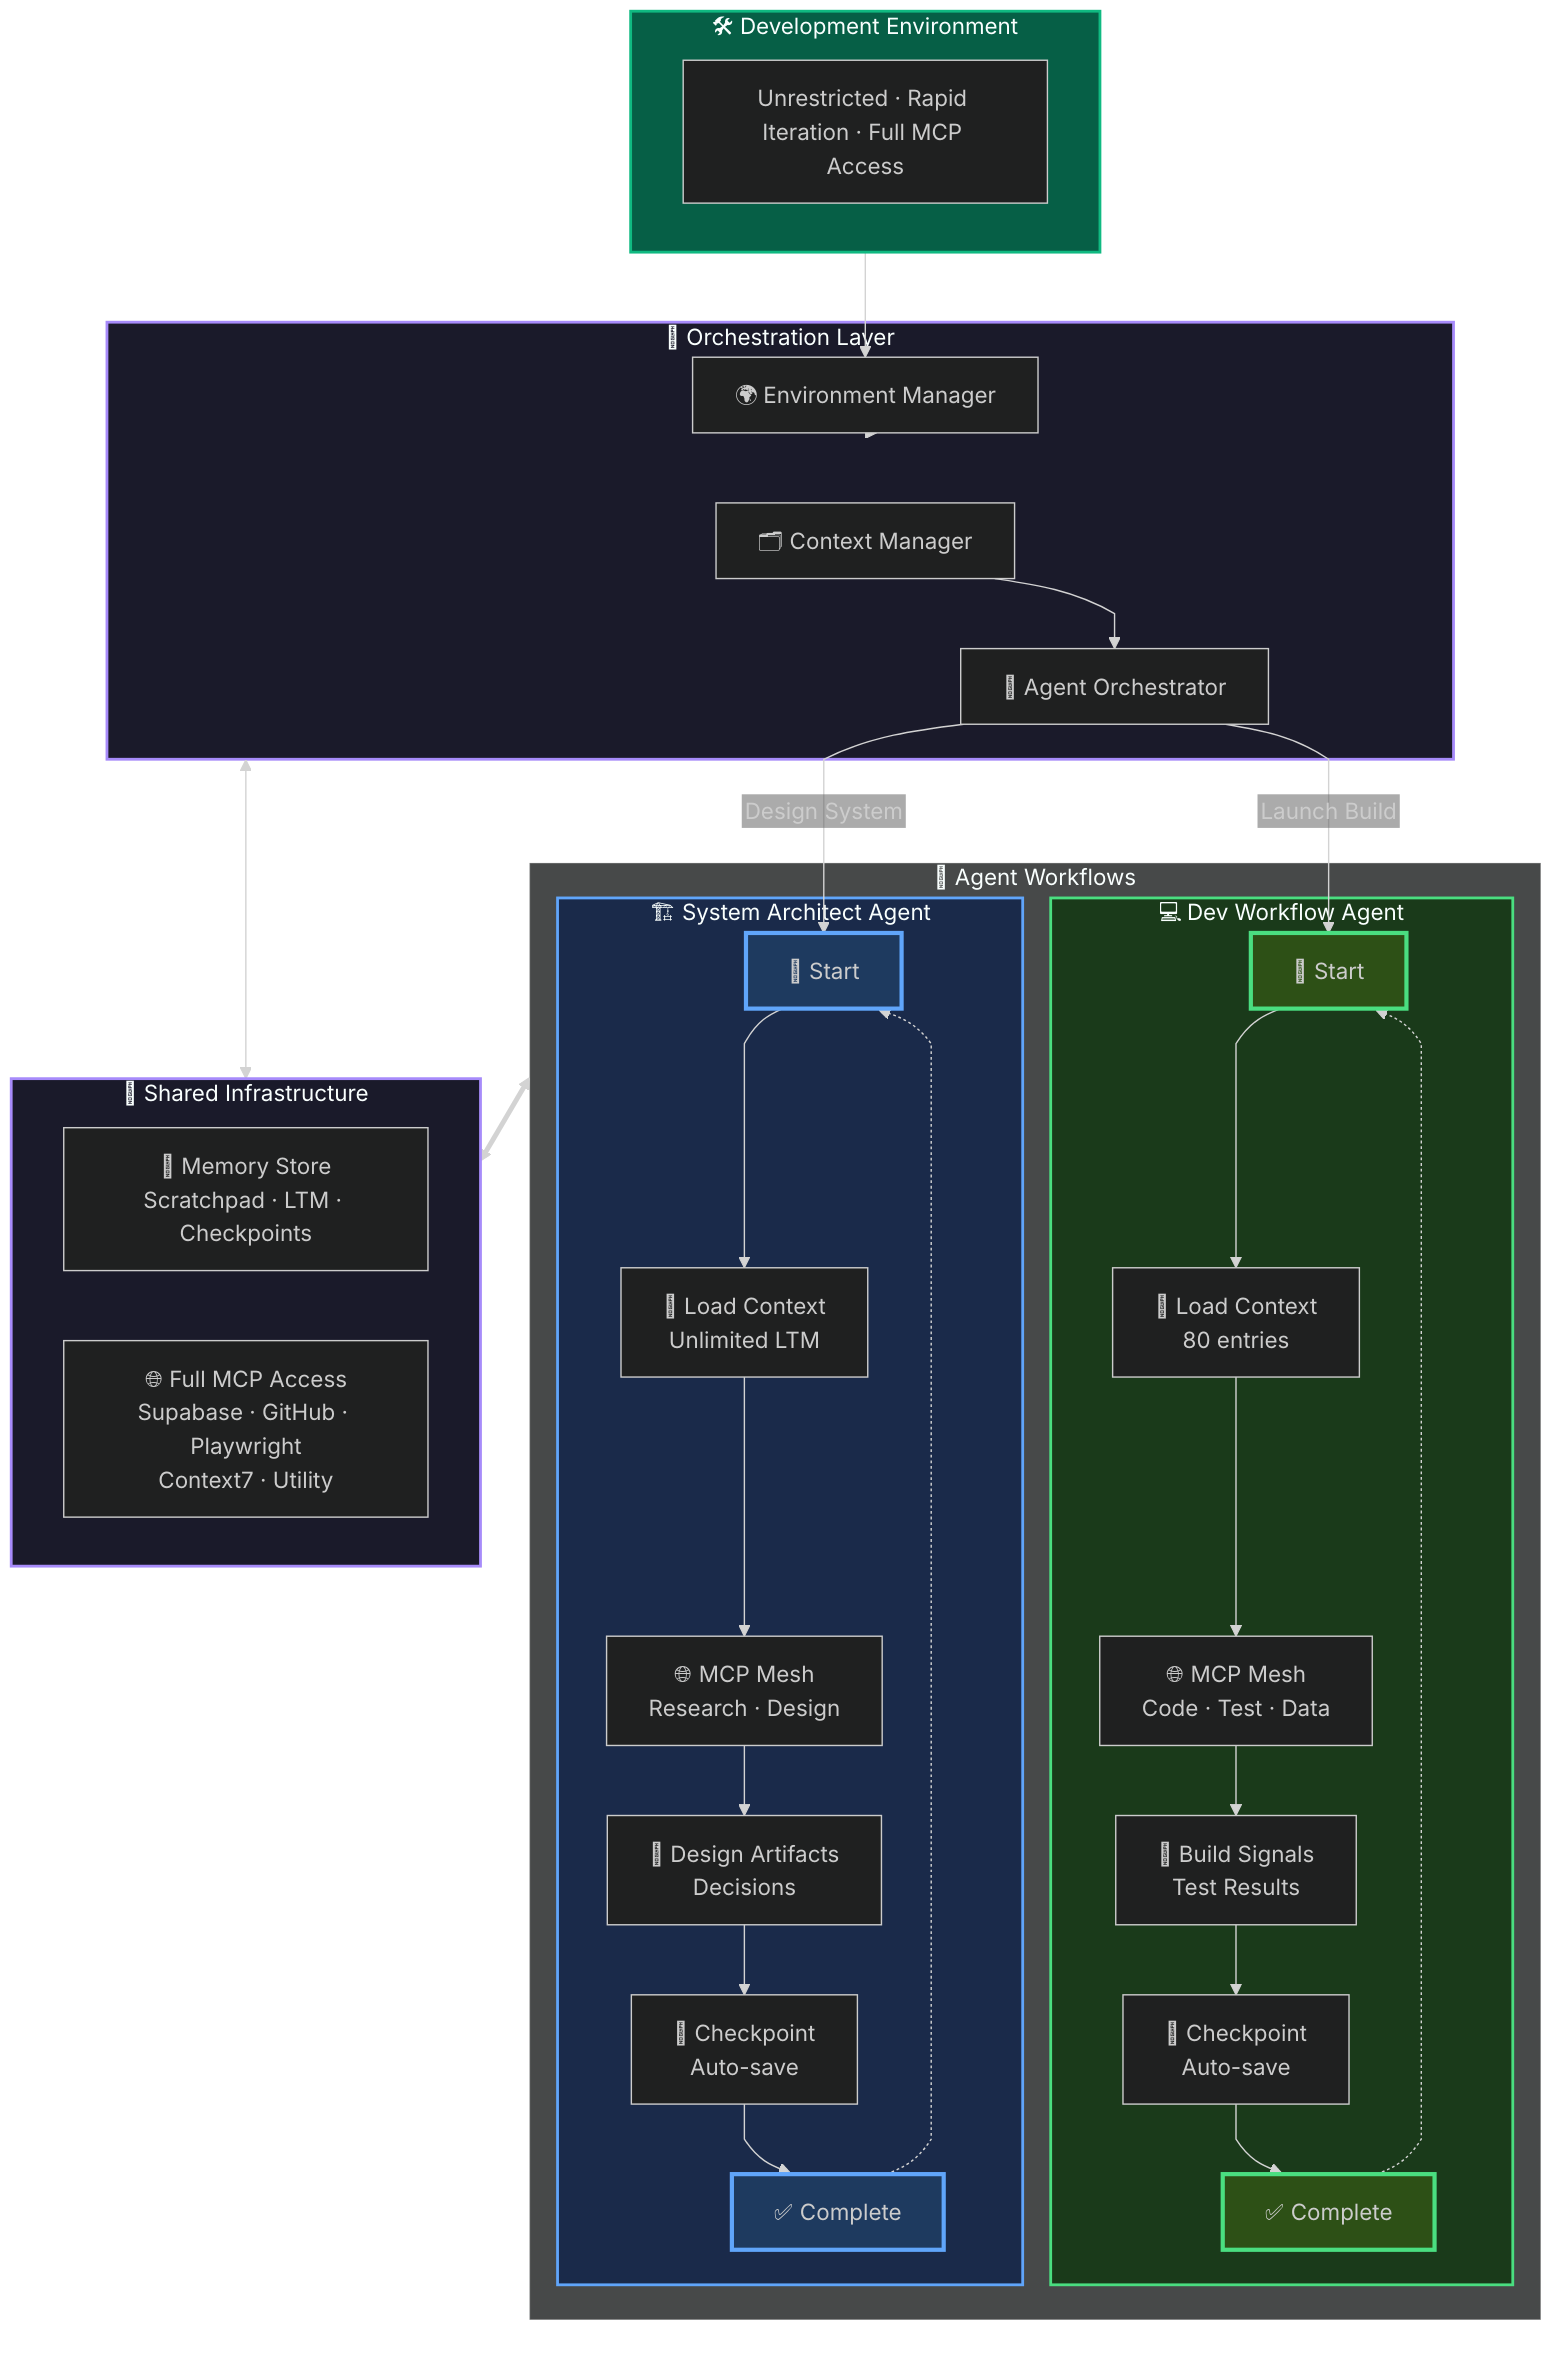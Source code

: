 %%{init: { "theme": "dark", "fontFamily": "Inter", "flowchart": { "htmlLabels": false, "curve": "monotoneX" } }}%%
flowchart TB
    subgraph ENV["🛠️ Development Environment"]
        ENV_LABEL["Unrestricted · Rapid Iteration · Full MCP Access"]
    end
    
    subgraph ORCH["🧠 Orchestration Layer"]
        direction LR
        CM["🗂️ Context Manager"]
        AO["🤖 Agent Orchestrator"]
        EM["🌍 Environment Manager"]
    end

    ENV --> EM
    EM --> ORCH
    CM --> AO

    subgraph AGENTS["👥 Agent Workflows"]
        direction LR
        
        subgraph DEV_FLOW["💻 Dev Workflow Agent"]
            direction TB
            DEV_START["🚀 Start"]
            DEV_MEM["🧠 Load Context<br/>80 entries"]
            DEV_MCP["🌐 MCP Mesh<br/>Code · Test · Data"]
            DEV_SIG["📡 Build Signals<br/>Test Results"]
            DEV_SAVE["💾 Checkpoint<br/>Auto-save"]
            DEV_END["✅ Complete"]
            
            DEV_START --> DEV_MEM
            DEV_MEM --> DEV_MCP
            DEV_MCP --> DEV_SIG
            DEV_SIG --> DEV_SAVE
            DEV_SAVE --> DEV_END
            DEV_END -.-> DEV_START
        end

        subgraph ARCH_FLOW["🏗️ System Architect Agent"]
            direction TB
            ARCH_START["🚀 Start"]
            ARCH_MEM["🧠 Load Context<br/>Unlimited LTM"]
            ARCH_MCP["🌐 MCP Mesh<br/>Research · Design"]
            ARCH_SIG["📐 Design Artifacts<br/>Decisions"]
            ARCH_SAVE["💾 Checkpoint<br/>Auto-save"]
            ARCH_END["✅ Complete"]
            
            ARCH_START --> ARCH_MEM
            ARCH_MEM --> ARCH_MCP
            ARCH_MCP --> ARCH_SIG
            ARCH_SIG --> ARCH_SAVE
            ARCH_SAVE --> ARCH_END
            ARCH_END -.-> ARCH_START
        end
    end

    AO -- "Launch Build" --> DEV_START
    AO -- "Design System" --> ARCH_START

    subgraph SHARED["🔄 Shared Infrastructure"]
        direction LR
        MEMORY["🧠 Memory Store<br/>Scratchpad · LTM · Checkpoints"]
        MCP["🌐 Full MCP Access<br/>Supabase · GitHub · Playwright<br/>Context7 · Utility"]
    end

    AGENTS <==> SHARED
    ORCH <--> SHARED

    style ENV fill:#065f46,stroke:#10b981,stroke-width:2px
    style ORCH fill:#1a1a2a,stroke:#a78bfa,stroke-width:2px
    style DEV_FLOW fill:#1a3a1a,stroke:#4ade80,stroke-width:2px
    style ARCH_FLOW fill:#1a2a4a,stroke:#60a5fa,stroke-width:2px
    style SHARED fill:#1a1a2a,stroke:#a78bfa,stroke-width:2px
    style DEV_START fill:#2d5016,stroke:#4ade80,stroke-width:3px
    style ARCH_START fill:#1e3a5f,stroke:#60a5fa,stroke-width:3px
    style DEV_END fill:#2d5016,stroke:#4ade80,stroke-width:3px
    style ARCH_END fill:#1e3a5f,stroke:#60a5fa,stroke-width:3px